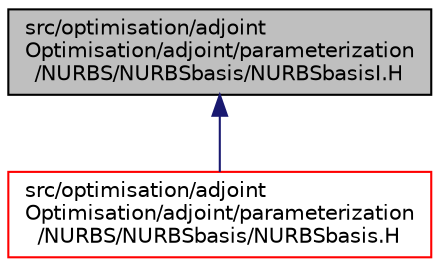 digraph "src/optimisation/adjointOptimisation/adjoint/parameterization/NURBS/NURBSbasis/NURBSbasisI.H"
{
  bgcolor="transparent";
  edge [fontname="Helvetica",fontsize="10",labelfontname="Helvetica",labelfontsize="10"];
  node [fontname="Helvetica",fontsize="10",shape=record];
  Node1 [label="src/optimisation/adjoint\lOptimisation/adjoint/parameterization\l/NURBS/NURBSbasis/NURBSbasisI.H",height=0.2,width=0.4,color="black", fillcolor="grey75", style="filled" fontcolor="black"];
  Node1 -> Node2 [dir="back",color="midnightblue",fontsize="10",style="solid",fontname="Helvetica"];
  Node2 [label="src/optimisation/adjoint\lOptimisation/adjoint/parameterization\l/NURBS/NURBSbasis/NURBSbasis.H",height=0.2,width=0.4,color="red",URL="$NURBSbasis_8H.html"];
}
